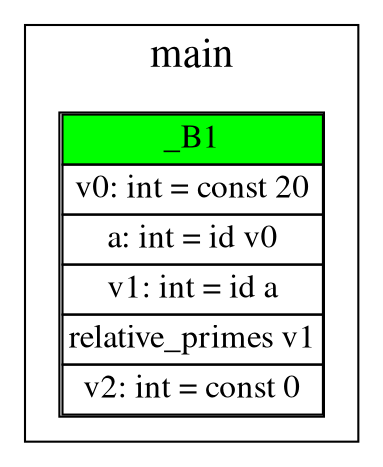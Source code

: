 digraph {
fontname="Times"
fontsize="20"
penwidth=1
node[fontsize="16" shape="box" fontname="Times"]

subgraph cluster_0 {
label = "main"
"_B1" [label=<<table cellspacing="0">
<tr><td bgcolor="Green">_B1</td></tr>
<tr><td>v0: int = const 20</td></tr>
<tr><td>a: int = id v0</td></tr>
<tr><td>v1: int = id a</td></tr>
<tr><td>relative_primes v1</td></tr>
<tr><td>v2: int = const 0</td></tr>
</table>> shape="plaintext"];

}}
digraph {
fontname="Times"
fontsize="20"
penwidth=1
node[fontsize="16" shape="box" fontname="Times"]

subgraph cluster_0 {
label = "mod"
"_B1" [label=<<table cellspacing="0">
<tr><td bgcolor="Green">_B1</td></tr>
<tr><td>v0: int = id a</td></tr>
<tr><td>v1: int = id b</td></tr>
<tr><td>v2: int = div v0 v1</td></tr>
<tr><td>v3: int = mul v2 v1</td></tr>
<tr><td>v4: int = sub v0 v3</td></tr>
<tr><td>ret v4</td></tr>
</table>> shape="plaintext"];

}}
digraph {
fontname="Times"
fontsize="20"
penwidth=1
node[fontsize="16" shape="box" fontname="Times"]

subgraph cluster_0 {
label = "gcd"
"_B1" [label=<<table cellspacing="0">
<tr><td bgcolor="Green">_B1</td></tr>
<tr><td>v1: int = id b</td></tr>
<tr><td>v2: int = id a</td></tr>
<tr><td>v3: bool = gt v1 v2</td></tr>
<tr><td>br v3 then.0 else.0</td></tr>
</table>> shape="plaintext"];

"else.0" [label=<<table cellspacing="0">
<tr><td bgcolor="Green">else.0</td></tr>
<tr><td>else.0</td></tr>
</table>> shape="plaintext"];

"else.12" [label=<<table cellspacing="0">
<tr><td bgcolor="Green">else.12</td></tr>
<tr><td>else.12</td></tr>
</table>> shape="plaintext"];

"else.7" [label=<<table cellspacing="0">
<tr><td bgcolor="Green">else.7</td></tr>
<tr><td>else.7</td></tr>
<tr><td>v13: int = id b</td></tr>
<tr><td>v14: int = const 0</td></tr>
<tr><td>v15: bool = eq v13 v14</td></tr>
<tr><td>br v15 then.12 else.12</td></tr>
</table>> shape="plaintext"];

"endif.0" [label=<<table cellspacing="0">
<tr><td bgcolor="Green">endif.0</td></tr>
<tr><td>endif.0</td></tr>
<tr><td>v8: int = id a</td></tr>
<tr><td>v9: int = const 0</td></tr>
<tr><td>v10: bool = eq v8 v9</td></tr>
<tr><td>br v10 then.7 else.7</td></tr>
</table>> shape="plaintext"];

"endif.12" [label=<<table cellspacing="0">
<tr><td bgcolor="Green">endif.12</td></tr>
<tr><td>endif.12</td></tr>
</table>> shape="plaintext"];

"endif.7" [label=<<table cellspacing="0">
<tr><td bgcolor="Green">endif.7</td></tr>
<tr><td>endif.7</td></tr>
<tr><td>v17: int = id a</td></tr>
<tr><td>v18: int = id b</td></tr>
<tr><td>remainder: int = mod v17 v18</td></tr>
<tr><td>remainder: int = id remainder</td></tr>
<tr><td>v19: int = id b</td></tr>
<tr><td>v20: int = id remainder</td></tr>
<tr><td>g: int = gcd v19 v20</td></tr>
<tr><td>g: int = id g</td></tr>
<tr><td>v21: int = id g</td></tr>
<tr><td>ret v21</td></tr>
</table>> shape="plaintext"];

"then.0" [label=<<table cellspacing="0">
<tr><td bgcolor="Green">then.0</td></tr>
<tr><td>then.0</td></tr>
<tr><td>v4: int = id a</td></tr>
<tr><td>tmp: int = id v4</td></tr>
<tr><td>v5: int = id b</td></tr>
<tr><td>a: int = id v5</td></tr>
<tr><td>v6: int = id tmp</td></tr>
<tr><td>b: int = id v6</td></tr>
<tr><td>jmp endif.0</td></tr>
</table>> shape="plaintext"];

"then.12" [label=<<table cellspacing="0">
<tr><td bgcolor="Green">then.12</td></tr>
<tr><td>then.12</td></tr>
<tr><td>v16: int = id a</td></tr>
<tr><td>ret v16</td></tr>
</table>> shape="plaintext"];

"then.7" [label=<<table cellspacing="0">
<tr><td bgcolor="Green">then.7</td></tr>
<tr><td>then.7</td></tr>
<tr><td>v11: int = id b</td></tr>
<tr><td>ret v11</td></tr>
</table>> shape="plaintext"];

"_B1" -> "else.0" [color="red"];

"_B1" -> "then.0" [color="blue"];

"else.0" -> "endif.0" ;

"else.12" -> "endif.12" ;

"else.7" -> "else.12" [color="red"];

"else.7" -> "then.12" [color="blue"];

"endif.0" -> "else.7" [color="red"];

"endif.0" -> "then.7" [color="blue"];

"endif.12" -> "endif.7" ;

"then.0" -> "endif.0" ;

}}
digraph {
fontname="Times"
fontsize="20"
penwidth=1
node[fontsize="16" shape="box" fontname="Times"]

subgraph cluster_0 {
label = "relative_primes"
"_B1" [label=<<table cellspacing="0">
<tr><td bgcolor="Green">_B1</td></tr>
<tr><td>v1: int = id a</td></tr>
<tr><td>b: int = id v1</td></tr>
</table>> shape="plaintext"];

"else.7" [label=<<table cellspacing="0">
<tr><td bgcolor="Green">else.7</td></tr>
<tr><td>else.7</td></tr>
</table>> shape="plaintext"];

"endif.7" [label=<<table cellspacing="0">
<tr><td bgcolor="Green">endif.7</td></tr>
<tr><td>endif.7</td></tr>
<tr><td>v13: int = id b</td></tr>
<tr><td>v14: int = const 1</td></tr>
<tr><td>v15: int = sub v13 v14</td></tr>
<tr><td>b: int = id v15</td></tr>
<tr><td>jmp for.cond.0</td></tr>
</table>> shape="plaintext"];

"for.body.0" [label=<<table cellspacing="0">
<tr><td bgcolor="Green">for.body.0</td></tr>
<tr><td>for.body.0</td></tr>
<tr><td>v5: int = id a</td></tr>
<tr><td>v6: int = id b</td></tr>
<tr><td>g: int = gcd v5 v6</td></tr>
<tr><td>g: int = id g</td></tr>
<tr><td>v8: int = id g</td></tr>
<tr><td>v9: int = const 1</td></tr>
<tr><td>v10: bool = eq v8 v9</td></tr>
<tr><td>br v10 then.7 else.7</td></tr>
</table>> shape="plaintext"];

"for.cond.0" [label=<<table cellspacing="0">
<tr><td bgcolor="Green">for.cond.0</td></tr>
<tr><td>for.cond.0</td></tr>
<tr><td>v2: int = id b</td></tr>
<tr><td>v3: int = const 1</td></tr>
<tr><td>v4: bool = ge v2 v3</td></tr>
<tr><td>br v4 for.body.0 for.end.0</td></tr>
</table>> shape="plaintext"];

"for.end.0" [label=<<table cellspacing="0">
<tr><td bgcolor="Green">for.end.0</td></tr>
<tr><td>for.end.0</td></tr>
</table>> shape="plaintext"];

"then.7" [label=<<table cellspacing="0">
<tr><td bgcolor="Green">then.7</td></tr>
<tr><td>then.7</td></tr>
<tr><td>v11: int = id b</td></tr>
<tr><td>print v11</td></tr>
<tr><td>v12: int = const 0</td></tr>
<tr><td>jmp endif.7</td></tr>
</table>> shape="plaintext"];

"_B1" -> "for.cond.0" ;

"else.7" -> "endif.7" ;

"endif.7" -> "for.cond.0" ;

"for.body.0" -> "else.7" [color="red"];

"for.body.0" -> "then.7" [color="blue"];

"for.cond.0" -> "for.body.0" [color="blue"];

"for.cond.0" -> "for.end.0" [color="red"];

"then.7" -> "endif.7" ;

}}
